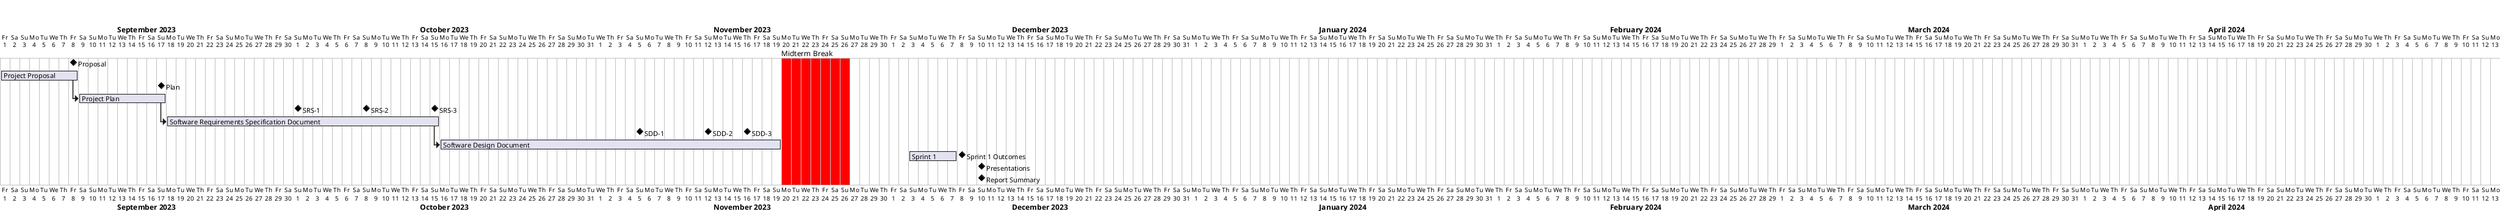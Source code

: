 @startgantt Term 231

title Term 231
Project starts 2023-9-1
printscale daily
today is colored in LightBlue
' saturday are closed
' friday are closed

' [Mobile App Development] lasts 10 days
' [Back-end Development] lasts 15 days
' [Model Development] lasts 15 days

' Vacations

2023-11-20 to 2023-11-26 are named [Midterm Break]
2023-11-20 to 2023-11-26 are colored in red

' Deadlines

[Proposal]          happens on 2023-9-8
[Project Proposal]  ends on 2023-9-8 and lasts 8 days
[Plan]              happens on 2023-9-17
[Project Plan]      ends on 2023-9-17 and starts after [Project Proposal]'s end

[SRS-1]             happens on 2023-10-1
[SRS-2]             happens on 2023-10-8
[SRS-3]             happens on 2023-10-15

[Software Requirements Specification Document] as [SRS] ends on 2023-10-15

[SRS]               starts after [Project Plan]'s end

[SRS-1] displays on same row as [SRS-2]
[SRS-3] displays on same row as [SRS-2]

[SDD-1]             happens on 2023-11-5
[SDD-2]             happens on 2023-11-12
[SDD-3]             happens on 2023-11-16

[Software Design Document] as [SDD] lasts 5 weeks

[SDD] starts after [SRS]'s end

[SDD-1] displays on same row as [SDD-2]
[SDD-3] displays on same row as [SDD-2]

[Sprint 1] ends on 2023-12-7 and lasts 5 days

[Sprint 1 Outcomes] happens on 2023-12-8 and displays on same row as [Sprint 1]

[Presentations]     happens on 2023-12-10
[Report Summary]    happens on 2023-12-10


@endgantt